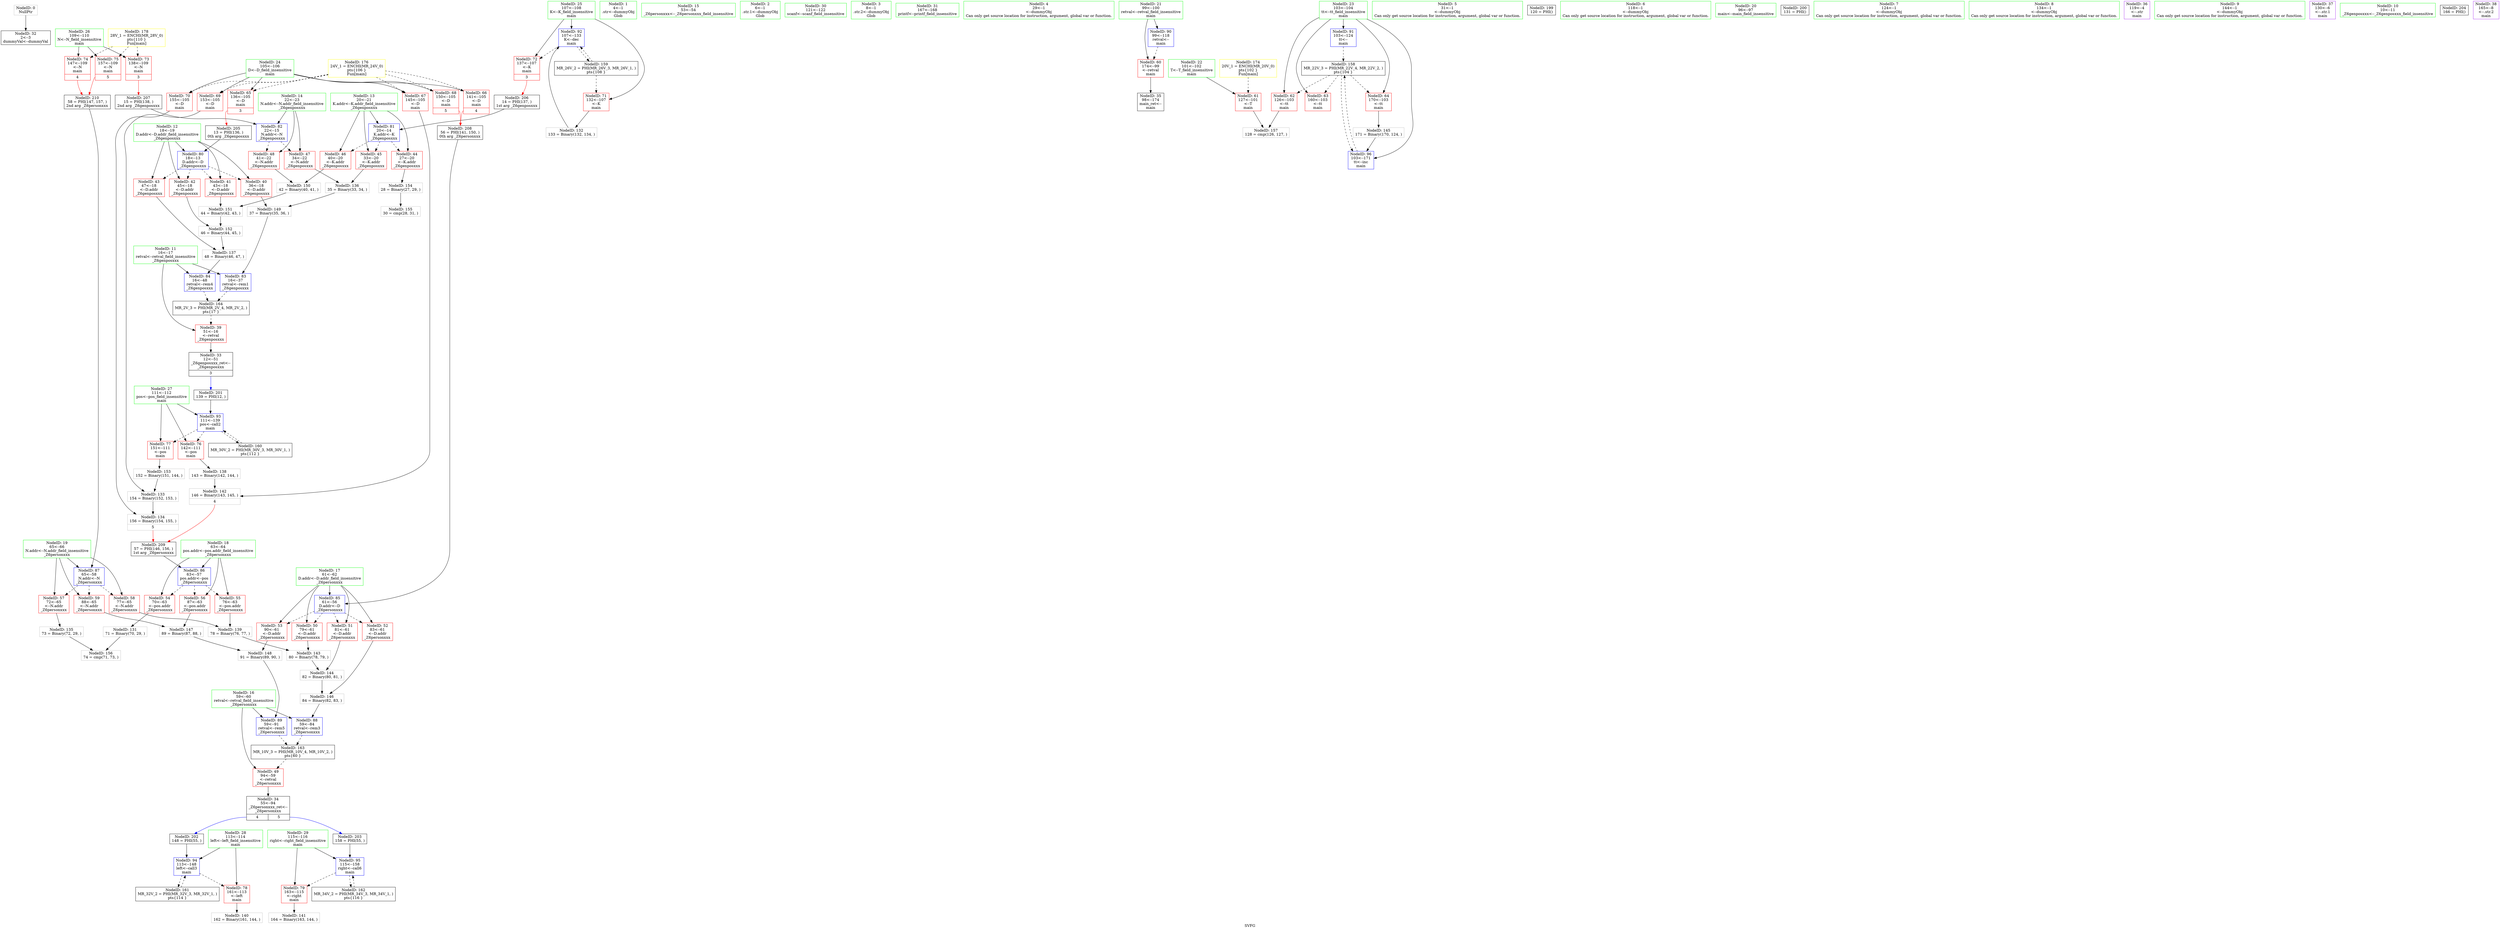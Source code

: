 digraph "SVFG" {
	label="SVFG";

	Node0x56421391b310 [shape=record,color=grey,label="{NodeID: 0\nNullPtr}"];
	Node0x56421391b310 -> Node0x564213931a80[style=solid];
	Node0x564213930b20 [shape=record,color=green,label="{NodeID: 14\n22\<--23\nN.addr\<--N.addr_field_insensitive\n_Z6genposxxx\n}"];
	Node0x564213930b20 -> Node0x5642139326e0[style=solid];
	Node0x564213930b20 -> Node0x5642139337d0[style=solid];
	Node0x564213930b20 -> Node0x564213935370[style=solid];
	Node0x5642139316e0 [shape=record,color=green,label="{NodeID: 28\n113\<--114\nleft\<--left_field_insensitive\nmain\n}"];
	Node0x5642139316e0 -> Node0x564213935030[style=solid];
	Node0x5642139316e0 -> Node0x564213935d30[style=solid];
	Node0x56421394f910 [shape=record,color=black,label="{NodeID: 208\n56 = PHI(141, 150, )\n0th arg _Z6personxxx }"];
	Node0x56421394f910 -> Node0x5642139355e0[style=solid];
	Node0x5642139322d0 [shape=record,color=red,label="{NodeID: 42\n45\<--18\n\<--D.addr\n_Z6genposxxx\n}"];
	Node0x5642139322d0 -> Node0x56421393af70[style=solid];
	Node0x564213933600 [shape=record,color=grey,label="{NodeID: 139\n78 = Binary(76, 77, )\n}"];
	Node0x564213933600 -> Node0x56421393a1f0[style=solid];
	Node0x564213933e50 [shape=record,color=red,label="{NodeID: 56\n87\<--63\n\<--pos.addr\n_Z6personxxx\n}"];
	Node0x564213933e50 -> Node0x56421393a7f0[style=solid];
	Node0x56421393b0f0 [shape=record,color=grey,label="{NodeID: 153\n152 = Binary(151, 144, )\n}"];
	Node0x56421393b0f0 -> Node0x564213938ae0[style=solid];
	Node0x5642139349b0 [shape=record,color=red,label="{NodeID: 70\n155\<--105\n\<--D\nmain\n}"];
	Node0x5642139349b0 -> Node0x564213938c60[style=solid];
	Node0x564213935510 [shape=record,color=blue,label="{NodeID: 84\n16\<--48\nretval\<--rem4\n_Z6genposxxx\n}"];
	Node0x564213935510 -> Node0x5642139433f0[style=dashed];
	Node0x56421391c4e0 [shape=record,color=green,label="{NodeID: 1\n4\<--1\n.str\<--dummyObj\nGlob }"];
	Node0x564213930bf0 [shape=record,color=green,label="{NodeID: 15\n53\<--54\n_Z6personxxx\<--_Z6personxxx_field_insensitive\n}"];
	Node0x5642139317b0 [shape=record,color=green,label="{NodeID: 29\n115\<--116\nright\<--right_field_insensitive\nmain\n}"];
	Node0x5642139317b0 -> Node0x564213935100[style=solid];
	Node0x5642139317b0 -> Node0x564213935e00[style=solid];
	Node0x56421394fb20 [shape=record,color=black,label="{NodeID: 209\n57 = PHI(146, 156, )\n1st arg _Z6personxxx }"];
	Node0x56421394fb20 -> Node0x5642139356b0[style=solid];
	Node0x5642139323a0 [shape=record,color=red,label="{NodeID: 43\n47\<--18\n\<--D.addr\n_Z6genposxxx\n}"];
	Node0x5642139323a0 -> Node0x564213933300[style=solid];
	Node0x564213939db0 [shape=record,color=grey,label="{NodeID: 140\n162 = Binary(161, 144, )\n}"];
	Node0x564213933f20 [shape=record,color=red,label="{NodeID: 57\n72\<--65\n\<--N.addr\n_Z6personxxx\n}"];
	Node0x564213933f20 -> Node0x564213933000[style=solid];
	Node0x56421393b270 [shape=record,color=grey,label="{NodeID: 154\n28 = Binary(27, 29, )\n}"];
	Node0x56421393b270 -> Node0x56421393b3f0[style=solid];
	Node0x564213934a80 [shape=record,color=red,label="{NodeID: 71\n132\<--107\n\<--K\nmain\n}"];
	Node0x564213934a80 -> Node0x564213938960[style=solid];
	Node0x5642139355e0 [shape=record,color=blue,label="{NodeID: 85\n61\<--56\nD.addr\<--D\n_Z6personxxx\n}"];
	Node0x5642139355e0 -> Node0x564213933970[style=dashed];
	Node0x5642139355e0 -> Node0x564213933a40[style=dashed];
	Node0x5642139355e0 -> Node0x564213933b10[style=dashed];
	Node0x5642139355e0 -> Node0x564213933be0[style=dashed];
	Node0x56421392f900 [shape=record,color=green,label="{NodeID: 2\n6\<--1\n.str.1\<--dummyObj\nGlob }"];
	Node0x564213930cf0 [shape=record,color=green,label="{NodeID: 16\n59\<--60\nretval\<--retval_field_insensitive\n_Z6personxxx\n}"];
	Node0x564213930cf0 -> Node0x5642139338a0[style=solid];
	Node0x564213930cf0 -> Node0x564213935850[style=solid];
	Node0x564213930cf0 -> Node0x564213935920[style=solid];
	Node0x564213931880 [shape=record,color=green,label="{NodeID: 30\n121\<--122\nscanf\<--scanf_field_insensitive\n}"];
	Node0x56421394fca0 [shape=record,color=black,label="{NodeID: 210\n58 = PHI(147, 157, )\n2nd arg _Z6personxxx }"];
	Node0x56421394fca0 -> Node0x564213935780[style=solid];
	Node0x564213932470 [shape=record,color=red,label="{NodeID: 44\n27\<--20\n\<--K.addr\n_Z6genposxxx\n}"];
	Node0x564213932470 -> Node0x56421393b270[style=solid];
	Node0x564213939ef0 [shape=record,color=grey,label="{NodeID: 141\n164 = Binary(163, 144, )\n}"];
	Node0x564213933ff0 [shape=record,color=red,label="{NodeID: 58\n77\<--65\n\<--N.addr\n_Z6personxxx\n}"];
	Node0x564213933ff0 -> Node0x564213933600[style=solid];
	Node0x56421393b3f0 [shape=record,color=grey,label="{NodeID: 155\n30 = cmp(28, 31, )\n}"];
	Node0x564213934b50 [shape=record,color=red,label="{NodeID: 72\n137\<--107\n\<--K\nmain\n|{<s0>3}}"];
	Node0x564213934b50:s0 -> Node0x56421394f690[style=solid,color=red];
	Node0x5642139356b0 [shape=record,color=blue,label="{NodeID: 86\n63\<--57\npos.addr\<--pos\n_Z6personxxx\n}"];
	Node0x5642139356b0 -> Node0x564213933cb0[style=dashed];
	Node0x5642139356b0 -> Node0x564213933d80[style=dashed];
	Node0x5642139356b0 -> Node0x564213933e50[style=dashed];
	Node0x56421392f990 [shape=record,color=green,label="{NodeID: 3\n8\<--1\n.str.2\<--dummyObj\nGlob }"];
	Node0x564213930dc0 [shape=record,color=green,label="{NodeID: 17\n61\<--62\nD.addr\<--D.addr_field_insensitive\n_Z6personxxx\n}"];
	Node0x564213930dc0 -> Node0x564213933970[style=solid];
	Node0x564213930dc0 -> Node0x564213933a40[style=solid];
	Node0x564213930dc0 -> Node0x564213933b10[style=solid];
	Node0x564213930dc0 -> Node0x564213933be0[style=solid];
	Node0x564213930dc0 -> Node0x5642139355e0[style=solid];
	Node0x564213931980 [shape=record,color=green,label="{NodeID: 31\n167\<--168\nprintf\<--printf_field_insensitive\n}"];
	Node0x564213932540 [shape=record,color=red,label="{NodeID: 45\n33\<--20\n\<--K.addr\n_Z6genposxxx\n}"];
	Node0x564213932540 -> Node0x564213933180[style=solid];
	Node0x56421393a070 [shape=record,color=grey,label="{NodeID: 142\n146 = Binary(143, 145, )\n|{<s0>4}}"];
	Node0x56421393a070:s0 -> Node0x56421394fb20[style=solid,color=red];
	Node0x5642139340c0 [shape=record,color=red,label="{NodeID: 59\n88\<--65\n\<--N.addr\n_Z6personxxx\n}"];
	Node0x5642139340c0 -> Node0x56421393a7f0[style=solid];
	Node0x56421393b570 [shape=record,color=grey,label="{NodeID: 156\n74 = cmp(71, 73, )\n}"];
	Node0x564213934c20 [shape=record,color=red,label="{NodeID: 73\n138\<--109\n\<--N\nmain\n|{<s0>3}}"];
	Node0x564213934c20:s0 -> Node0x56421394f7d0[style=solid,color=red];
	Node0x564213935780 [shape=record,color=blue,label="{NodeID: 87\n65\<--58\nN.addr\<--N\n_Z6personxxx\n}"];
	Node0x564213935780 -> Node0x564213933f20[style=dashed];
	Node0x564213935780 -> Node0x564213933ff0[style=dashed];
	Node0x564213935780 -> Node0x5642139340c0[style=dashed];
	Node0x56421392fc40 [shape=record,color=green,label="{NodeID: 4\n29\<--1\n\<--dummyObj\nCan only get source location for instruction, argument, global var or function.}"];
	Node0x564213930e90 [shape=record,color=green,label="{NodeID: 18\n63\<--64\npos.addr\<--pos.addr_field_insensitive\n_Z6personxxx\n}"];
	Node0x564213930e90 -> Node0x564213933cb0[style=solid];
	Node0x564213930e90 -> Node0x564213933d80[style=solid];
	Node0x564213930e90 -> Node0x564213933e50[style=solid];
	Node0x564213930e90 -> Node0x5642139356b0[style=solid];
	Node0x564213931a80 [shape=record,color=black,label="{NodeID: 32\n2\<--3\ndummyVal\<--dummyVal\n}"];
	Node0x564213932610 [shape=record,color=red,label="{NodeID: 46\n40\<--20\n\<--K.addr\n_Z6genposxxx\n}"];
	Node0x564213932610 -> Node0x56421393ac70[style=solid];
	Node0x56421393a1f0 [shape=record,color=grey,label="{NodeID: 143\n80 = Binary(78, 79, )\n}"];
	Node0x56421393a1f0 -> Node0x56421393a370[style=solid];
	Node0x564213934190 [shape=record,color=red,label="{NodeID: 60\n174\<--99\n\<--retval\nmain\n}"];
	Node0x564213934190 -> Node0x564213931d20[style=solid];
	Node0x56421393b6f0 [shape=record,color=grey,label="{NodeID: 157\n128 = cmp(126, 127, )\n}"];
	Node0x564213934cf0 [shape=record,color=red,label="{NodeID: 74\n147\<--109\n\<--N\nmain\n|{<s0>4}}"];
	Node0x564213934cf0:s0 -> Node0x56421394fca0[style=solid,color=red];
	Node0x564213935850 [shape=record,color=blue,label="{NodeID: 88\n59\<--84\nretval\<--rem3\n_Z6personxxx\n}"];
	Node0x564213935850 -> Node0x564213942ef0[style=dashed];
	Node0x56421392fcd0 [shape=record,color=green,label="{NodeID: 5\n31\<--1\n\<--dummyObj\nCan only get source location for instruction, argument, global var or function.}"];
	Node0x564213930f60 [shape=record,color=green,label="{NodeID: 19\n65\<--66\nN.addr\<--N.addr_field_insensitive\n_Z6personxxx\n}"];
	Node0x564213930f60 -> Node0x564213933f20[style=solid];
	Node0x564213930f60 -> Node0x564213933ff0[style=solid];
	Node0x564213930f60 -> Node0x5642139340c0[style=solid];
	Node0x564213930f60 -> Node0x564213935780[style=solid];
	Node0x56421394e920 [shape=record,color=black,label="{NodeID: 199\n120 = PHI()\n}"];
	Node0x564213931b80 [shape=record,color=black,label="{NodeID: 33\n12\<--51\n_Z6genposxxx_ret\<--\n_Z6genposxxx\n|{<s0>3}}"];
	Node0x564213931b80:s0 -> Node0x56421394f020[style=solid,color=blue];
	Node0x5642139326e0 [shape=record,color=red,label="{NodeID: 47\n34\<--22\n\<--N.addr\n_Z6genposxxx\n}"];
	Node0x5642139326e0 -> Node0x564213933180[style=solid];
	Node0x56421393a370 [shape=record,color=grey,label="{NodeID: 144\n82 = Binary(80, 81, )\n}"];
	Node0x56421393a370 -> Node0x56421393a670[style=solid];
	Node0x564213934260 [shape=record,color=red,label="{NodeID: 61\n127\<--101\n\<--T\nmain\n}"];
	Node0x564213934260 -> Node0x56421393b6f0[style=solid];
	Node0x5642139415f0 [shape=record,color=black,label="{NodeID: 158\nMR_22V_3 = PHI(MR_22V_4, MR_22V_2, )\npts\{104 \}\n}"];
	Node0x5642139415f0 -> Node0x564213934330[style=dashed];
	Node0x5642139415f0 -> Node0x564213934400[style=dashed];
	Node0x5642139415f0 -> Node0x5642139344d0[style=dashed];
	Node0x5642139415f0 -> Node0x5642139327b0[style=dashed];
	Node0x564213934dc0 [shape=record,color=red,label="{NodeID: 75\n157\<--109\n\<--N\nmain\n|{<s0>5}}"];
	Node0x564213934dc0:s0 -> Node0x56421394fca0[style=solid,color=red];
	Node0x564213935920 [shape=record,color=blue,label="{NodeID: 89\n59\<--91\nretval\<--rem5\n_Z6personxxx\n}"];
	Node0x564213935920 -> Node0x564213942ef0[style=dashed];
	Node0x56421392fd60 [shape=record,color=green,label="{NodeID: 6\n118\<--1\n\<--dummyObj\nCan only get source location for instruction, argument, global var or function.}"];
	Node0x564213931030 [shape=record,color=green,label="{NodeID: 20\n96\<--97\nmain\<--main_field_insensitive\n}"];
	Node0x56421394ef20 [shape=record,color=black,label="{NodeID: 200\n131 = PHI()\n}"];
	Node0x564213931c50 [shape=record,color=black,label="{NodeID: 34\n55\<--94\n_Z6personxxx_ret\<--\n_Z6personxxx\n|{<s0>4|<s1>5}}"];
	Node0x564213931c50:s0 -> Node0x56421394f210[style=solid,color=blue];
	Node0x564213931c50:s1 -> Node0x56421394f310[style=solid,color=blue];
	Node0x5642139387e0 [shape=record,color=grey,label="{NodeID: 131\n71 = Binary(70, 29, )\n}"];
	Node0x5642139387e0 -> Node0x56421393b570[style=solid];
	Node0x5642139337d0 [shape=record,color=red,label="{NodeID: 48\n41\<--22\n\<--N.addr\n_Z6genposxxx\n}"];
	Node0x5642139337d0 -> Node0x56421393ac70[style=solid];
	Node0x56421393a4f0 [shape=record,color=grey,label="{NodeID: 145\n171 = Binary(170, 124, )\n}"];
	Node0x56421393a4f0 -> Node0x5642139327b0[style=solid];
	Node0x564213934330 [shape=record,color=red,label="{NodeID: 62\n126\<--103\n\<--tt\nmain\n}"];
	Node0x564213934330 -> Node0x56421393b6f0[style=solid];
	Node0x564213941af0 [shape=record,color=black,label="{NodeID: 159\nMR_26V_2 = PHI(MR_26V_3, MR_26V_1, )\npts\{108 \}\n}"];
	Node0x564213941af0 -> Node0x564213934a80[style=dashed];
	Node0x564213941af0 -> Node0x564213935b90[style=dashed];
	Node0x564213934e90 [shape=record,color=red,label="{NodeID: 76\n142\<--111\n\<--pos\nmain\n}"];
	Node0x564213934e90 -> Node0x564213933480[style=solid];
	Node0x5642139359f0 [shape=record,color=blue,label="{NodeID: 90\n99\<--118\nretval\<--\nmain\n}"];
	Node0x5642139359f0 -> Node0x564213934190[style=dashed];
	Node0x564213930630 [shape=record,color=green,label="{NodeID: 7\n124\<--1\n\<--dummyObj\nCan only get source location for instruction, argument, global var or function.}"];
	Node0x564213931130 [shape=record,color=green,label="{NodeID: 21\n99\<--100\nretval\<--retval_field_insensitive\nmain\n}"];
	Node0x564213931130 -> Node0x564213934190[style=solid];
	Node0x564213931130 -> Node0x5642139359f0[style=solid];
	Node0x56421394f020 [shape=record,color=black,label="{NodeID: 201\n139 = PHI(12, )\n}"];
	Node0x56421394f020 -> Node0x564213935c60[style=solid];
	Node0x564213931d20 [shape=record,color=black,label="{NodeID: 35\n98\<--174\nmain_ret\<--\nmain\n}"];
	Node0x564213938960 [shape=record,color=grey,label="{NodeID: 132\n133 = Binary(132, 134, )\n}"];
	Node0x564213938960 -> Node0x564213935b90[style=solid];
	Node0x5642139338a0 [shape=record,color=red,label="{NodeID: 49\n94\<--59\n\<--retval\n_Z6personxxx\n}"];
	Node0x5642139338a0 -> Node0x564213931c50[style=solid];
	Node0x56421393a670 [shape=record,color=grey,label="{NodeID: 146\n84 = Binary(82, 83, )\n}"];
	Node0x56421393a670 -> Node0x564213935850[style=solid];
	Node0x564213934400 [shape=record,color=red,label="{NodeID: 63\n160\<--103\n\<--tt\nmain\n}"];
	Node0x564213941ff0 [shape=record,color=black,label="{NodeID: 160\nMR_30V_2 = PHI(MR_30V_3, MR_30V_1, )\npts\{112 \}\n}"];
	Node0x564213941ff0 -> Node0x564213935c60[style=dashed];
	Node0x564213934f60 [shape=record,color=red,label="{NodeID: 77\n151\<--111\n\<--pos\nmain\n}"];
	Node0x564213934f60 -> Node0x56421393b0f0[style=solid];
	Node0x564213944b70 [shape=record,color=yellow,style=double,label="{NodeID: 174\n20V_1 = ENCHI(MR_20V_0)\npts\{102 \}\nFun[main]}"];
	Node0x564213944b70 -> Node0x564213934260[style=dashed];
	Node0x564213935ac0 [shape=record,color=blue,label="{NodeID: 91\n103\<--124\ntt\<--\nmain\n}"];
	Node0x564213935ac0 -> Node0x5642139415f0[style=dashed];
	Node0x5642139306c0 [shape=record,color=green,label="{NodeID: 8\n134\<--1\n\<--dummyObj\nCan only get source location for instruction, argument, global var or function.}"];
	Node0x564213931200 [shape=record,color=green,label="{NodeID: 22\n101\<--102\nT\<--T_field_insensitive\nmain\n}"];
	Node0x564213931200 -> Node0x564213934260[style=solid];
	Node0x56421394f210 [shape=record,color=black,label="{NodeID: 202\n148 = PHI(55, )\n}"];
	Node0x56421394f210 -> Node0x564213935d30[style=solid];
	Node0x564213931df0 [shape=record,color=purple,label="{NodeID: 36\n119\<--4\n\<--.str\nmain\n}"];
	Node0x564213938ae0 [shape=record,color=grey,label="{NodeID: 133\n154 = Binary(152, 153, )\n}"];
	Node0x564213938ae0 -> Node0x564213938c60[style=solid];
	Node0x564213933970 [shape=record,color=red,label="{NodeID: 50\n79\<--61\n\<--D.addr\n_Z6personxxx\n}"];
	Node0x564213933970 -> Node0x56421393a1f0[style=solid];
	Node0x56421393a7f0 [shape=record,color=grey,label="{NodeID: 147\n89 = Binary(87, 88, )\n}"];
	Node0x56421393a7f0 -> Node0x56421393a970[style=solid];
	Node0x5642139344d0 [shape=record,color=red,label="{NodeID: 64\n170\<--103\n\<--tt\nmain\n}"];
	Node0x5642139344d0 -> Node0x56421393a4f0[style=solid];
	Node0x5642139424f0 [shape=record,color=black,label="{NodeID: 161\nMR_32V_2 = PHI(MR_32V_3, MR_32V_1, )\npts\{114 \}\n}"];
	Node0x5642139424f0 -> Node0x564213935d30[style=dashed];
	Node0x564213935030 [shape=record,color=red,label="{NodeID: 78\n161\<--113\n\<--left\nmain\n}"];
	Node0x564213935030 -> Node0x564213939db0[style=solid];
	Node0x564213935b90 [shape=record,color=blue,label="{NodeID: 92\n107\<--133\nK\<--dec\nmain\n}"];
	Node0x564213935b90 -> Node0x564213934b50[style=dashed];
	Node0x564213935b90 -> Node0x564213941af0[style=dashed];
	Node0x564213930750 [shape=record,color=green,label="{NodeID: 9\n144\<--1\n\<--dummyObj\nCan only get source location for instruction, argument, global var or function.}"];
	Node0x5642139312d0 [shape=record,color=green,label="{NodeID: 23\n103\<--104\ntt\<--tt_field_insensitive\nmain\n}"];
	Node0x5642139312d0 -> Node0x564213934330[style=solid];
	Node0x5642139312d0 -> Node0x564213934400[style=solid];
	Node0x5642139312d0 -> Node0x5642139344d0[style=solid];
	Node0x5642139312d0 -> Node0x564213935ac0[style=solid];
	Node0x5642139312d0 -> Node0x5642139327b0[style=solid];
	Node0x56421394f310 [shape=record,color=black,label="{NodeID: 203\n158 = PHI(55, )\n}"];
	Node0x56421394f310 -> Node0x564213935e00[style=solid];
	Node0x564213931ec0 [shape=record,color=purple,label="{NodeID: 37\n130\<--6\n\<--.str.1\nmain\n}"];
	Node0x564213938c60 [shape=record,color=grey,label="{NodeID: 134\n156 = Binary(154, 155, )\n|{<s0>5}}"];
	Node0x564213938c60:s0 -> Node0x56421394fb20[style=solid,color=red];
	Node0x564213933a40 [shape=record,color=red,label="{NodeID: 51\n81\<--61\n\<--D.addr\n_Z6personxxx\n}"];
	Node0x564213933a40 -> Node0x56421393a370[style=solid];
	Node0x56421393a970 [shape=record,color=grey,label="{NodeID: 148\n91 = Binary(89, 90, )\n}"];
	Node0x56421393a970 -> Node0x564213935920[style=solid];
	Node0x5642139345a0 [shape=record,color=red,label="{NodeID: 65\n136\<--105\n\<--D\nmain\n|{<s0>3}}"];
	Node0x5642139345a0:s0 -> Node0x56421394f520[style=solid,color=red];
	Node0x5642139429f0 [shape=record,color=black,label="{NodeID: 162\nMR_34V_2 = PHI(MR_34V_3, MR_34V_1, )\npts\{116 \}\n}"];
	Node0x5642139429f0 -> Node0x564213935e00[style=dashed];
	Node0x564213935100 [shape=record,color=red,label="{NodeID: 79\n163\<--115\n\<--right\nmain\n}"];
	Node0x564213935100 -> Node0x564213939ef0[style=solid];
	Node0x564213944d30 [shape=record,color=yellow,style=double,label="{NodeID: 176\n24V_1 = ENCHI(MR_24V_0)\npts\{106 \}\nFun[main]}"];
	Node0x564213944d30 -> Node0x5642139345a0[style=dashed];
	Node0x564213944d30 -> Node0x564213934670[style=dashed];
	Node0x564213944d30 -> Node0x564213934740[style=dashed];
	Node0x564213944d30 -> Node0x564213934810[style=dashed];
	Node0x564213944d30 -> Node0x5642139348e0[style=dashed];
	Node0x564213944d30 -> Node0x5642139349b0[style=dashed];
	Node0x564213935c60 [shape=record,color=blue,label="{NodeID: 93\n111\<--139\npos\<--call2\nmain\n}"];
	Node0x564213935c60 -> Node0x564213934e90[style=dashed];
	Node0x564213935c60 -> Node0x564213934f60[style=dashed];
	Node0x564213935c60 -> Node0x564213941ff0[style=dashed];
	Node0x5642139307e0 [shape=record,color=green,label="{NodeID: 10\n10\<--11\n_Z6genposxxx\<--_Z6genposxxx_field_insensitive\n}"];
	Node0x5642139313a0 [shape=record,color=green,label="{NodeID: 24\n105\<--106\nD\<--D_field_insensitive\nmain\n}"];
	Node0x5642139313a0 -> Node0x5642139345a0[style=solid];
	Node0x5642139313a0 -> Node0x564213934670[style=solid];
	Node0x5642139313a0 -> Node0x564213934740[style=solid];
	Node0x5642139313a0 -> Node0x564213934810[style=solid];
	Node0x5642139313a0 -> Node0x5642139348e0[style=solid];
	Node0x5642139313a0 -> Node0x5642139349b0[style=solid];
	Node0x56421394f450 [shape=record,color=black,label="{NodeID: 204\n166 = PHI()\n}"];
	Node0x564213931f90 [shape=record,color=purple,label="{NodeID: 38\n165\<--8\n\<--.str.2\nmain\n}"];
	Node0x564213933000 [shape=record,color=grey,label="{NodeID: 135\n73 = Binary(72, 29, )\n}"];
	Node0x564213933000 -> Node0x56421393b570[style=solid];
	Node0x564213933b10 [shape=record,color=red,label="{NodeID: 52\n83\<--61\n\<--D.addr\n_Z6personxxx\n}"];
	Node0x564213933b10 -> Node0x56421393a670[style=solid];
	Node0x56421393aaf0 [shape=record,color=grey,label="{NodeID: 149\n37 = Binary(35, 36, )\n}"];
	Node0x56421393aaf0 -> Node0x564213935440[style=solid];
	Node0x564213934670 [shape=record,color=red,label="{NodeID: 66\n141\<--105\n\<--D\nmain\n|{<s0>4}}"];
	Node0x564213934670:s0 -> Node0x56421394f910[style=solid,color=red];
	Node0x564213942ef0 [shape=record,color=black,label="{NodeID: 163\nMR_10V_3 = PHI(MR_10V_4, MR_10V_2, )\npts\{60 \}\n}"];
	Node0x564213942ef0 -> Node0x5642139338a0[style=dashed];
	Node0x5642139351d0 [shape=record,color=blue,label="{NodeID: 80\n18\<--13\nD.addr\<--D\n_Z6genposxxx\n}"];
	Node0x5642139351d0 -> Node0x564213932130[style=dashed];
	Node0x5642139351d0 -> Node0x564213932200[style=dashed];
	Node0x5642139351d0 -> Node0x5642139322d0[style=dashed];
	Node0x5642139351d0 -> Node0x5642139323a0[style=dashed];
	Node0x564213935d30 [shape=record,color=blue,label="{NodeID: 94\n113\<--148\nleft\<--call3\nmain\n}"];
	Node0x564213935d30 -> Node0x564213935030[style=dashed];
	Node0x564213935d30 -> Node0x5642139424f0[style=dashed];
	Node0x5642139308b0 [shape=record,color=green,label="{NodeID: 11\n16\<--17\nretval\<--retval_field_insensitive\n_Z6genposxxx\n}"];
	Node0x5642139308b0 -> Node0x564213932060[style=solid];
	Node0x5642139308b0 -> Node0x564213935440[style=solid];
	Node0x5642139308b0 -> Node0x564213935510[style=solid];
	Node0x564213931470 [shape=record,color=green,label="{NodeID: 25\n107\<--108\nK\<--K_field_insensitive\nmain\n}"];
	Node0x564213931470 -> Node0x564213934a80[style=solid];
	Node0x564213931470 -> Node0x564213934b50[style=solid];
	Node0x564213931470 -> Node0x564213935b90[style=solid];
	Node0x56421394f520 [shape=record,color=black,label="{NodeID: 205\n13 = PHI(136, )\n0th arg _Z6genposxxx }"];
	Node0x56421394f520 -> Node0x5642139351d0[style=solid];
	Node0x564213932060 [shape=record,color=red,label="{NodeID: 39\n51\<--16\n\<--retval\n_Z6genposxxx\n}"];
	Node0x564213932060 -> Node0x564213931b80[style=solid];
	Node0x564213933180 [shape=record,color=grey,label="{NodeID: 136\n35 = Binary(33, 34, )\n}"];
	Node0x564213933180 -> Node0x56421393aaf0[style=solid];
	Node0x564213933be0 [shape=record,color=red,label="{NodeID: 53\n90\<--61\n\<--D.addr\n_Z6personxxx\n}"];
	Node0x564213933be0 -> Node0x56421393a970[style=solid];
	Node0x56421393ac70 [shape=record,color=grey,label="{NodeID: 150\n42 = Binary(40, 41, )\n}"];
	Node0x56421393ac70 -> Node0x56421393adf0[style=solid];
	Node0x564213934740 [shape=record,color=red,label="{NodeID: 67\n145\<--105\n\<--D\nmain\n}"];
	Node0x564213934740 -> Node0x56421393a070[style=solid];
	Node0x5642139433f0 [shape=record,color=black,label="{NodeID: 164\nMR_2V_3 = PHI(MR_2V_4, MR_2V_2, )\npts\{17 \}\n}"];
	Node0x5642139433f0 -> Node0x564213932060[style=dashed];
	Node0x5642139352a0 [shape=record,color=blue,label="{NodeID: 81\n20\<--14\nK.addr\<--K\n_Z6genposxxx\n}"];
	Node0x5642139352a0 -> Node0x564213932470[style=dashed];
	Node0x5642139352a0 -> Node0x564213932540[style=dashed];
	Node0x5642139352a0 -> Node0x564213932610[style=dashed];
	Node0x564213944ef0 [shape=record,color=yellow,style=double,label="{NodeID: 178\n28V_1 = ENCHI(MR_28V_0)\npts\{110 \}\nFun[main]}"];
	Node0x564213944ef0 -> Node0x564213934c20[style=dashed];
	Node0x564213944ef0 -> Node0x564213934cf0[style=dashed];
	Node0x564213944ef0 -> Node0x564213934dc0[style=dashed];
	Node0x564213935e00 [shape=record,color=blue,label="{NodeID: 95\n115\<--158\nright\<--call6\nmain\n}"];
	Node0x564213935e00 -> Node0x564213935100[style=dashed];
	Node0x564213935e00 -> Node0x5642139429f0[style=dashed];
	Node0x564213930980 [shape=record,color=green,label="{NodeID: 12\n18\<--19\nD.addr\<--D.addr_field_insensitive\n_Z6genposxxx\n}"];
	Node0x564213930980 -> Node0x564213932130[style=solid];
	Node0x564213930980 -> Node0x564213932200[style=solid];
	Node0x564213930980 -> Node0x5642139322d0[style=solid];
	Node0x564213930980 -> Node0x5642139323a0[style=solid];
	Node0x564213930980 -> Node0x5642139351d0[style=solid];
	Node0x564213931540 [shape=record,color=green,label="{NodeID: 26\n109\<--110\nN\<--N_field_insensitive\nmain\n}"];
	Node0x564213931540 -> Node0x564213934c20[style=solid];
	Node0x564213931540 -> Node0x564213934cf0[style=solid];
	Node0x564213931540 -> Node0x564213934dc0[style=solid];
	Node0x56421394f690 [shape=record,color=black,label="{NodeID: 206\n14 = PHI(137, )\n1st arg _Z6genposxxx }"];
	Node0x56421394f690 -> Node0x5642139352a0[style=solid];
	Node0x564213932130 [shape=record,color=red,label="{NodeID: 40\n36\<--18\n\<--D.addr\n_Z6genposxxx\n}"];
	Node0x564213932130 -> Node0x56421393aaf0[style=solid];
	Node0x564213933300 [shape=record,color=grey,label="{NodeID: 137\n48 = Binary(46, 47, )\n}"];
	Node0x564213933300 -> Node0x564213935510[style=solid];
	Node0x564213933cb0 [shape=record,color=red,label="{NodeID: 54\n70\<--63\n\<--pos.addr\n_Z6personxxx\n}"];
	Node0x564213933cb0 -> Node0x5642139387e0[style=solid];
	Node0x56421393adf0 [shape=record,color=grey,label="{NodeID: 151\n44 = Binary(42, 43, )\n}"];
	Node0x56421393adf0 -> Node0x56421393af70[style=solid];
	Node0x564213934810 [shape=record,color=red,label="{NodeID: 68\n150\<--105\n\<--D\nmain\n|{<s0>5}}"];
	Node0x564213934810:s0 -> Node0x56421394f910[style=solid,color=red];
	Node0x564213935370 [shape=record,color=blue,label="{NodeID: 82\n22\<--15\nN.addr\<--N\n_Z6genposxxx\n}"];
	Node0x564213935370 -> Node0x5642139326e0[style=dashed];
	Node0x564213935370 -> Node0x5642139337d0[style=dashed];
	Node0x5642139327b0 [shape=record,color=blue,label="{NodeID: 96\n103\<--171\ntt\<--inc\nmain\n}"];
	Node0x5642139327b0 -> Node0x5642139415f0[style=dashed];
	Node0x564213930a50 [shape=record,color=green,label="{NodeID: 13\n20\<--21\nK.addr\<--K.addr_field_insensitive\n_Z6genposxxx\n}"];
	Node0x564213930a50 -> Node0x564213932470[style=solid];
	Node0x564213930a50 -> Node0x564213932540[style=solid];
	Node0x564213930a50 -> Node0x564213932610[style=solid];
	Node0x564213930a50 -> Node0x5642139352a0[style=solid];
	Node0x564213931610 [shape=record,color=green,label="{NodeID: 27\n111\<--112\npos\<--pos_field_insensitive\nmain\n}"];
	Node0x564213931610 -> Node0x564213934e90[style=solid];
	Node0x564213931610 -> Node0x564213934f60[style=solid];
	Node0x564213931610 -> Node0x564213935c60[style=solid];
	Node0x56421394f7d0 [shape=record,color=black,label="{NodeID: 207\n15 = PHI(138, )\n2nd arg _Z6genposxxx }"];
	Node0x56421394f7d0 -> Node0x564213935370[style=solid];
	Node0x564213932200 [shape=record,color=red,label="{NodeID: 41\n43\<--18\n\<--D.addr\n_Z6genposxxx\n}"];
	Node0x564213932200 -> Node0x56421393adf0[style=solid];
	Node0x564213933480 [shape=record,color=grey,label="{NodeID: 138\n143 = Binary(142, 144, )\n}"];
	Node0x564213933480 -> Node0x56421393a070[style=solid];
	Node0x564213933d80 [shape=record,color=red,label="{NodeID: 55\n76\<--63\n\<--pos.addr\n_Z6personxxx\n}"];
	Node0x564213933d80 -> Node0x564213933600[style=solid];
	Node0x56421393af70 [shape=record,color=grey,label="{NodeID: 152\n46 = Binary(44, 45, )\n}"];
	Node0x56421393af70 -> Node0x564213933300[style=solid];
	Node0x5642139348e0 [shape=record,color=red,label="{NodeID: 69\n153\<--105\n\<--D\nmain\n}"];
	Node0x5642139348e0 -> Node0x564213938ae0[style=solid];
	Node0x564213935440 [shape=record,color=blue,label="{NodeID: 83\n16\<--37\nretval\<--rem1\n_Z6genposxxx\n}"];
	Node0x564213935440 -> Node0x5642139433f0[style=dashed];
}
